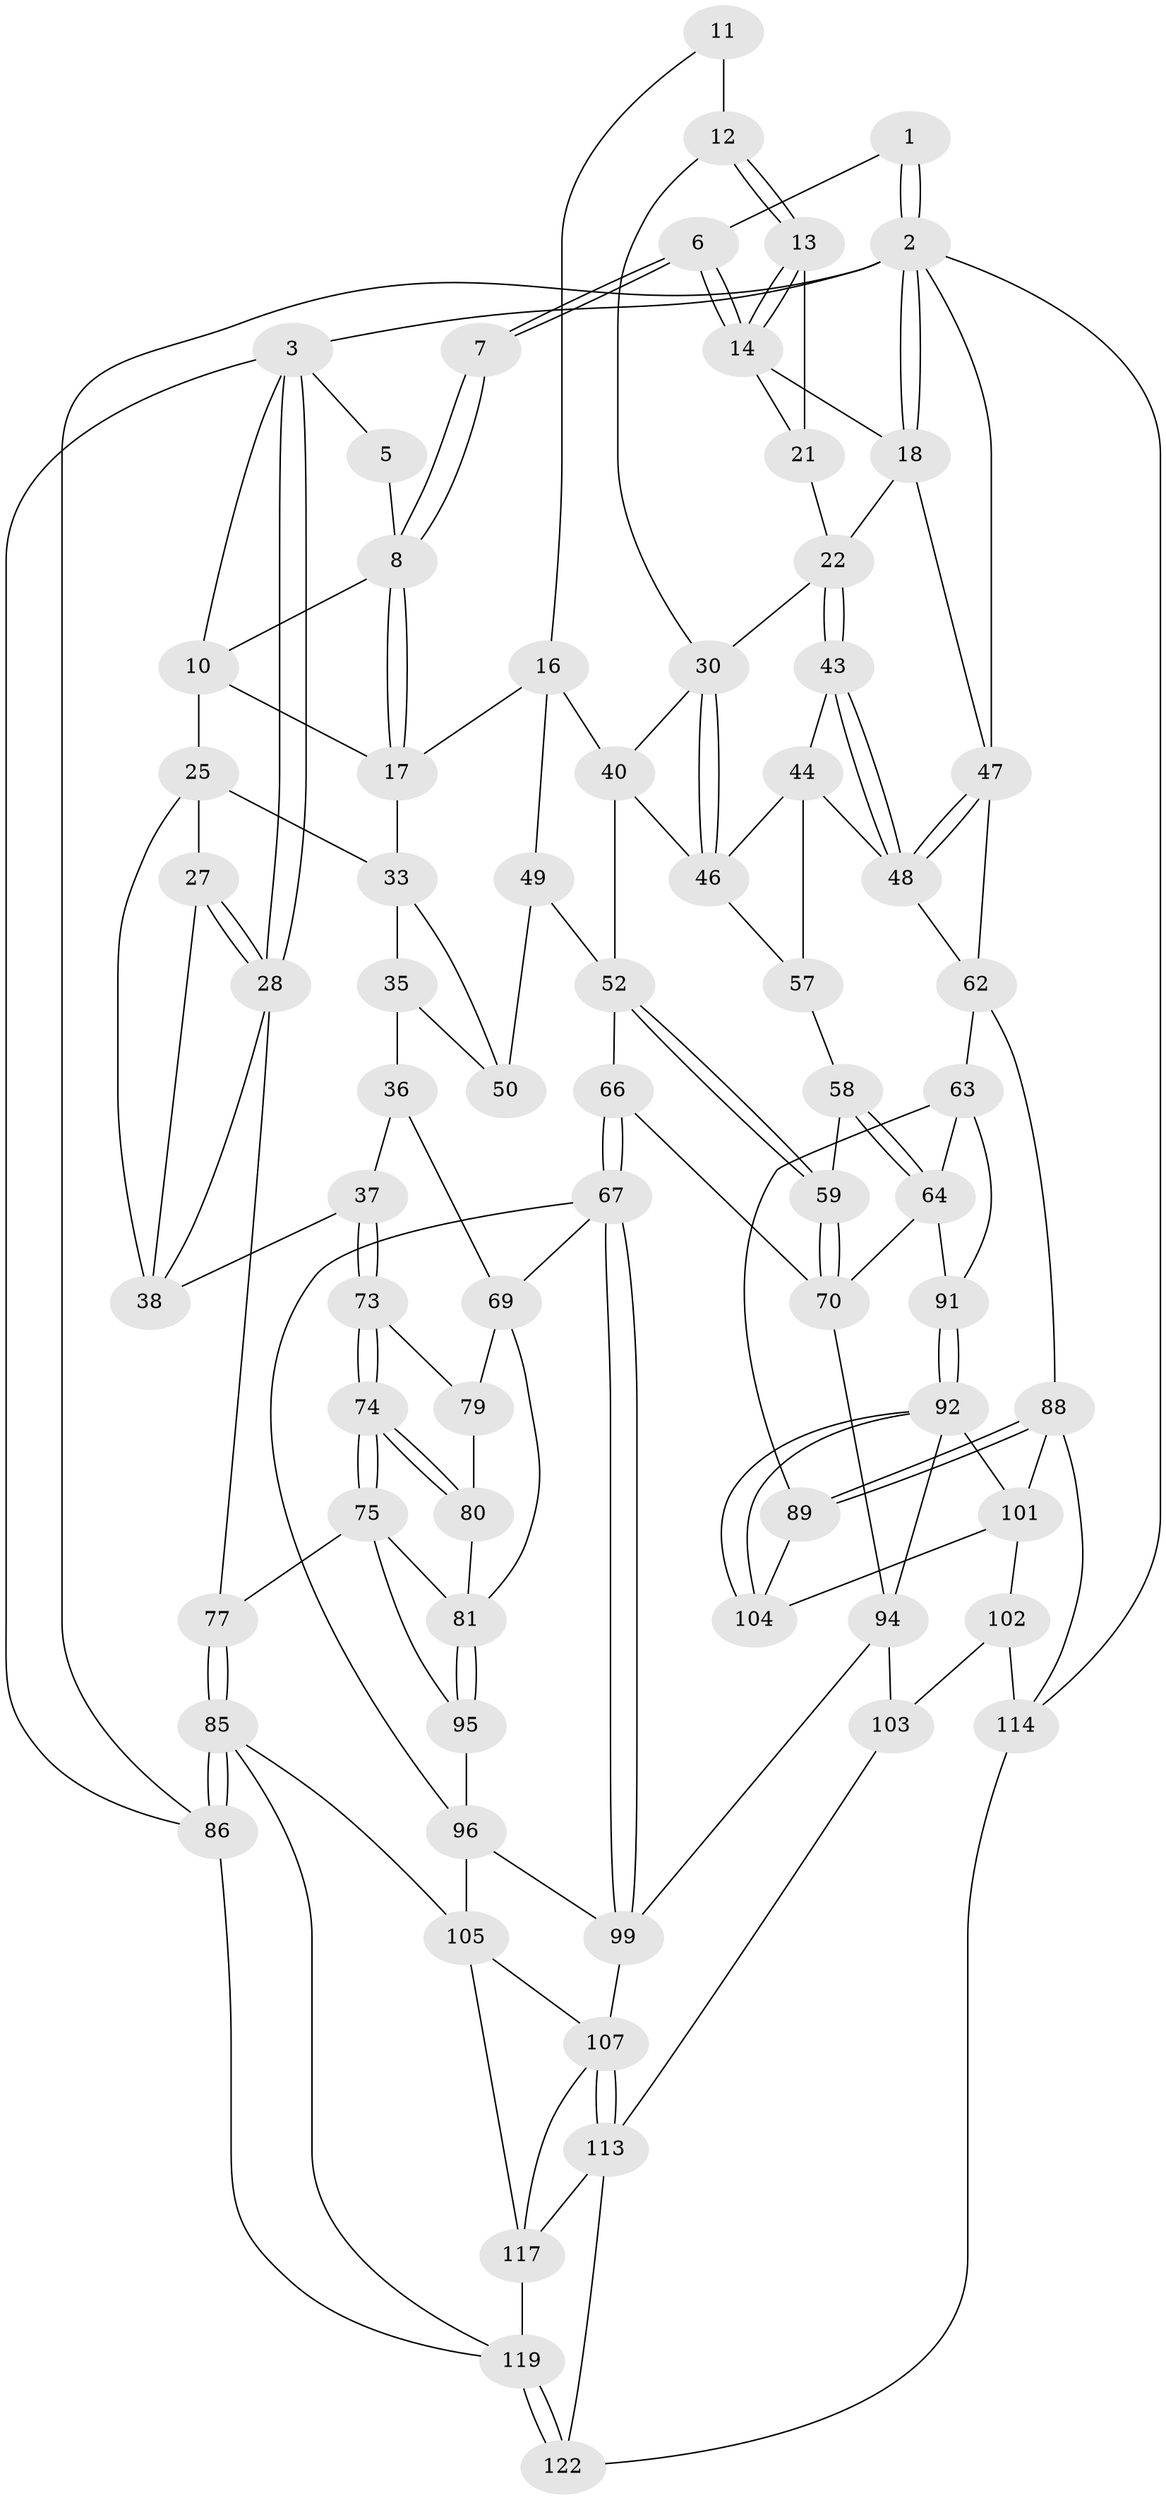// Generated by graph-tools (version 1.1) at 2025/24/03/03/25 07:24:35]
// undirected, 73 vertices, 161 edges
graph export_dot {
graph [start="1"]
  node [color=gray90,style=filled];
  1 [pos="+0.7473579545391749+0"];
  2 [pos="+1+0",super="+87"];
  3 [pos="+0+0",super="+4"];
  5 [pos="+0.4910675680340441+0"];
  6 [pos="+0.7458378411113912+0"];
  7 [pos="+0.5828544187160373+0.034147955638155716"];
  8 [pos="+0.4972734382928177+0.06931521522203536",super="+9"];
  10 [pos="+0.26857071915603326+0",super="+24"];
  11 [pos="+0.5947293750543873+0.06519777797442956",super="+15"];
  12 [pos="+0.7293865525765306+0.04423083697247641",super="+32"];
  13 [pos="+0.7503167350385148+0"];
  14 [pos="+0.7540973999065611+0",super="+20"];
  16 [pos="+0.525152974164514+0.17679955381734688",super="+42"];
  17 [pos="+0.48829094740213735+0.16302240692189568",super="+29"];
  18 [pos="+1+0",super="+19"];
  21 [pos="+0.8570066787198577+0.10927947960448817"];
  22 [pos="+0.9020375463329009+0.16808021214417485",super="+23"];
  25 [pos="+0.2492396014091643+0.05865940447017765",super="+26"];
  27 [pos="+0+0"];
  28 [pos="+0+0",super="+60"];
  30 [pos="+0.7832082903300616+0.21058378968291436",super="+31"];
  33 [pos="+0.40126152964322814+0.2421639227975246",super="+34"];
  35 [pos="+0.3181938596466584+0.29344277766665233",super="+56"];
  36 [pos="+0.24480533510869748+0.3135279575049543",super="+65"];
  37 [pos="+0.16705049811884276+0.3322608224024067"];
  38 [pos="+0.1407090928871287+0.304694938341349",super="+39"];
  40 [pos="+0.6521293601670335+0.29129742411387327",super="+41"];
  43 [pos="+0.9368305134880105+0.20550243053963335"];
  44 [pos="+0.8141042186872175+0.3344497141383058",super="+45"];
  46 [pos="+0.7833775306006342+0.21366243395378012",super="+51"];
  47 [pos="+1+0.3247393327124728",super="+83"];
  48 [pos="+1+0.3204966171903479",super="+61"];
  49 [pos="+0.5054247740389528+0.309159293445751",super="+54"];
  50 [pos="+0.45477472250216505+0.3104537277598336",super="+55"];
  52 [pos="+0.5624516103859467+0.39767985082506463",super="+53"];
  57 [pos="+0.7009159912467515+0.3376499478020396"];
  58 [pos="+0.6884675360404819+0.3661761816924976"];
  59 [pos="+0.5899070823420149+0.4123126446137154"];
  62 [pos="+0.8200067764442697+0.5054816041861964",super="+84"];
  63 [pos="+0.8093505642607769+0.5101541954979956",super="+90"];
  64 [pos="+0.7230845179093645+0.5228516992734127",super="+72"];
  66 [pos="+0.4827474362949866+0.5901088510475943"];
  67 [pos="+0.4191819502280923+0.6024867529194348",super="+68"];
  69 [pos="+0.3682825171479984+0.5683817135433855",super="+78"];
  70 [pos="+0.6753865878472475+0.5368878186985105",super="+71"];
  73 [pos="+0.16695310294681245+0.36267950479629757"];
  74 [pos="+0.05685854502771389+0.5074091087392752"];
  75 [pos="+0.01533946260781315+0.5470602126973209",super="+76"];
  77 [pos="+0+0.6433530461045097"];
  79 [pos="+0.2268640685729508+0.45638512105370327"];
  80 [pos="+0.16857089711793968+0.5325079459601195"];
  81 [pos="+0.22271362399342773+0.6250485228632854",super="+82"];
  85 [pos="+0+0.8525308428702827",super="+106"];
  86 [pos="+0+1"];
  88 [pos="+0.8682737994694815+0.8074864205724122",super="+111"];
  89 [pos="+0.8132266298676144+0.7682678953885701"];
  91 [pos="+0.7316331460639274+0.7204638698611915"];
  92 [pos="+0.7333286424143134+0.732471913414555",super="+93"];
  94 [pos="+0.6033024997113753+0.6946475457610155",super="+98"];
  95 [pos="+0.1605135895935744+0.6905323195656289"];
  96 [pos="+0.27158790108612657+0.7518620244855576",super="+97"];
  99 [pos="+0.43149944191058587+0.7981193985918084",super="+100"];
  101 [pos="+0.5852720256040982+0.839386697736509",super="+110"];
  102 [pos="+0.5467669913838966+0.8448812898136427",super="+115"];
  103 [pos="+0.4740174451477649+0.8374523309830315",super="+112"];
  104 [pos="+0.7440793192754781+0.7406135080358968"];
  105 [pos="+0.1588799667038018+0.8740900905562857",super="+109"];
  107 [pos="+0.32476714345408203+0.8401563809096807",super="+108"];
  113 [pos="+0.38847646796281476+1",super="+116"];
  114 [pos="+0.7235968189262073+1",super="+121"];
  117 [pos="+0.2954615269957266+1",super="+118"];
  119 [pos="+0.1374165430293726+1",super="+120"];
  122 [pos="+0.3548475758076747+1"];
  1 -- 2;
  1 -- 2;
  1 -- 6;
  2 -- 3;
  2 -- 18;
  2 -- 18;
  2 -- 86;
  2 -- 47;
  2 -- 114;
  3 -- 28;
  3 -- 28;
  3 -- 86;
  3 -- 10;
  3 -- 5;
  5 -- 8;
  6 -- 7;
  6 -- 7;
  6 -- 14;
  6 -- 14;
  7 -- 8;
  7 -- 8;
  8 -- 17;
  8 -- 17;
  8 -- 10;
  10 -- 17;
  10 -- 25;
  11 -- 12 [weight=2];
  11 -- 16;
  12 -- 13;
  12 -- 13;
  12 -- 30;
  13 -- 14;
  13 -- 14;
  13 -- 21;
  14 -- 21;
  14 -- 18;
  16 -- 17;
  16 -- 49;
  16 -- 40;
  17 -- 33;
  18 -- 47;
  18 -- 22;
  21 -- 22;
  22 -- 43;
  22 -- 43;
  22 -- 30;
  25 -- 27;
  25 -- 38;
  25 -- 33;
  27 -- 28;
  27 -- 28;
  27 -- 38;
  28 -- 77;
  28 -- 38;
  30 -- 46;
  30 -- 46;
  30 -- 40;
  33 -- 50;
  33 -- 35;
  35 -- 36 [weight=2];
  35 -- 50;
  36 -- 37;
  36 -- 69;
  37 -- 38;
  37 -- 73;
  37 -- 73;
  40 -- 52;
  40 -- 46;
  43 -- 44;
  43 -- 48;
  43 -- 48;
  44 -- 57;
  44 -- 46;
  44 -- 48;
  46 -- 57;
  47 -- 48;
  47 -- 48;
  47 -- 62;
  48 -- 62;
  49 -- 50 [weight=2];
  49 -- 52;
  52 -- 59;
  52 -- 59;
  52 -- 66;
  57 -- 58;
  58 -- 59;
  58 -- 64;
  58 -- 64;
  59 -- 70;
  59 -- 70;
  62 -- 63;
  62 -- 88;
  63 -- 64;
  63 -- 89;
  63 -- 91;
  64 -- 91;
  64 -- 70;
  66 -- 67;
  66 -- 67;
  66 -- 70;
  67 -- 99;
  67 -- 99;
  67 -- 96;
  67 -- 69;
  69 -- 81;
  69 -- 79;
  70 -- 94;
  73 -- 74;
  73 -- 74;
  73 -- 79;
  74 -- 75;
  74 -- 75;
  74 -- 80;
  74 -- 80;
  75 -- 77;
  75 -- 95;
  75 -- 81;
  77 -- 85;
  77 -- 85;
  79 -- 80;
  80 -- 81;
  81 -- 95;
  81 -- 95;
  85 -- 86;
  85 -- 86;
  85 -- 105;
  85 -- 119;
  86 -- 119;
  88 -- 89;
  88 -- 89;
  88 -- 114;
  88 -- 101;
  89 -- 104;
  91 -- 92;
  91 -- 92;
  92 -- 104;
  92 -- 104;
  92 -- 101;
  92 -- 94;
  94 -- 99;
  94 -- 103;
  95 -- 96;
  96 -- 99;
  96 -- 105;
  99 -- 107;
  101 -- 102;
  101 -- 104;
  102 -- 103 [weight=2];
  102 -- 114;
  103 -- 113;
  105 -- 107;
  105 -- 117;
  107 -- 113;
  107 -- 113;
  107 -- 117;
  113 -- 122;
  113 -- 117;
  114 -- 122;
  117 -- 119;
  119 -- 122;
  119 -- 122;
}
